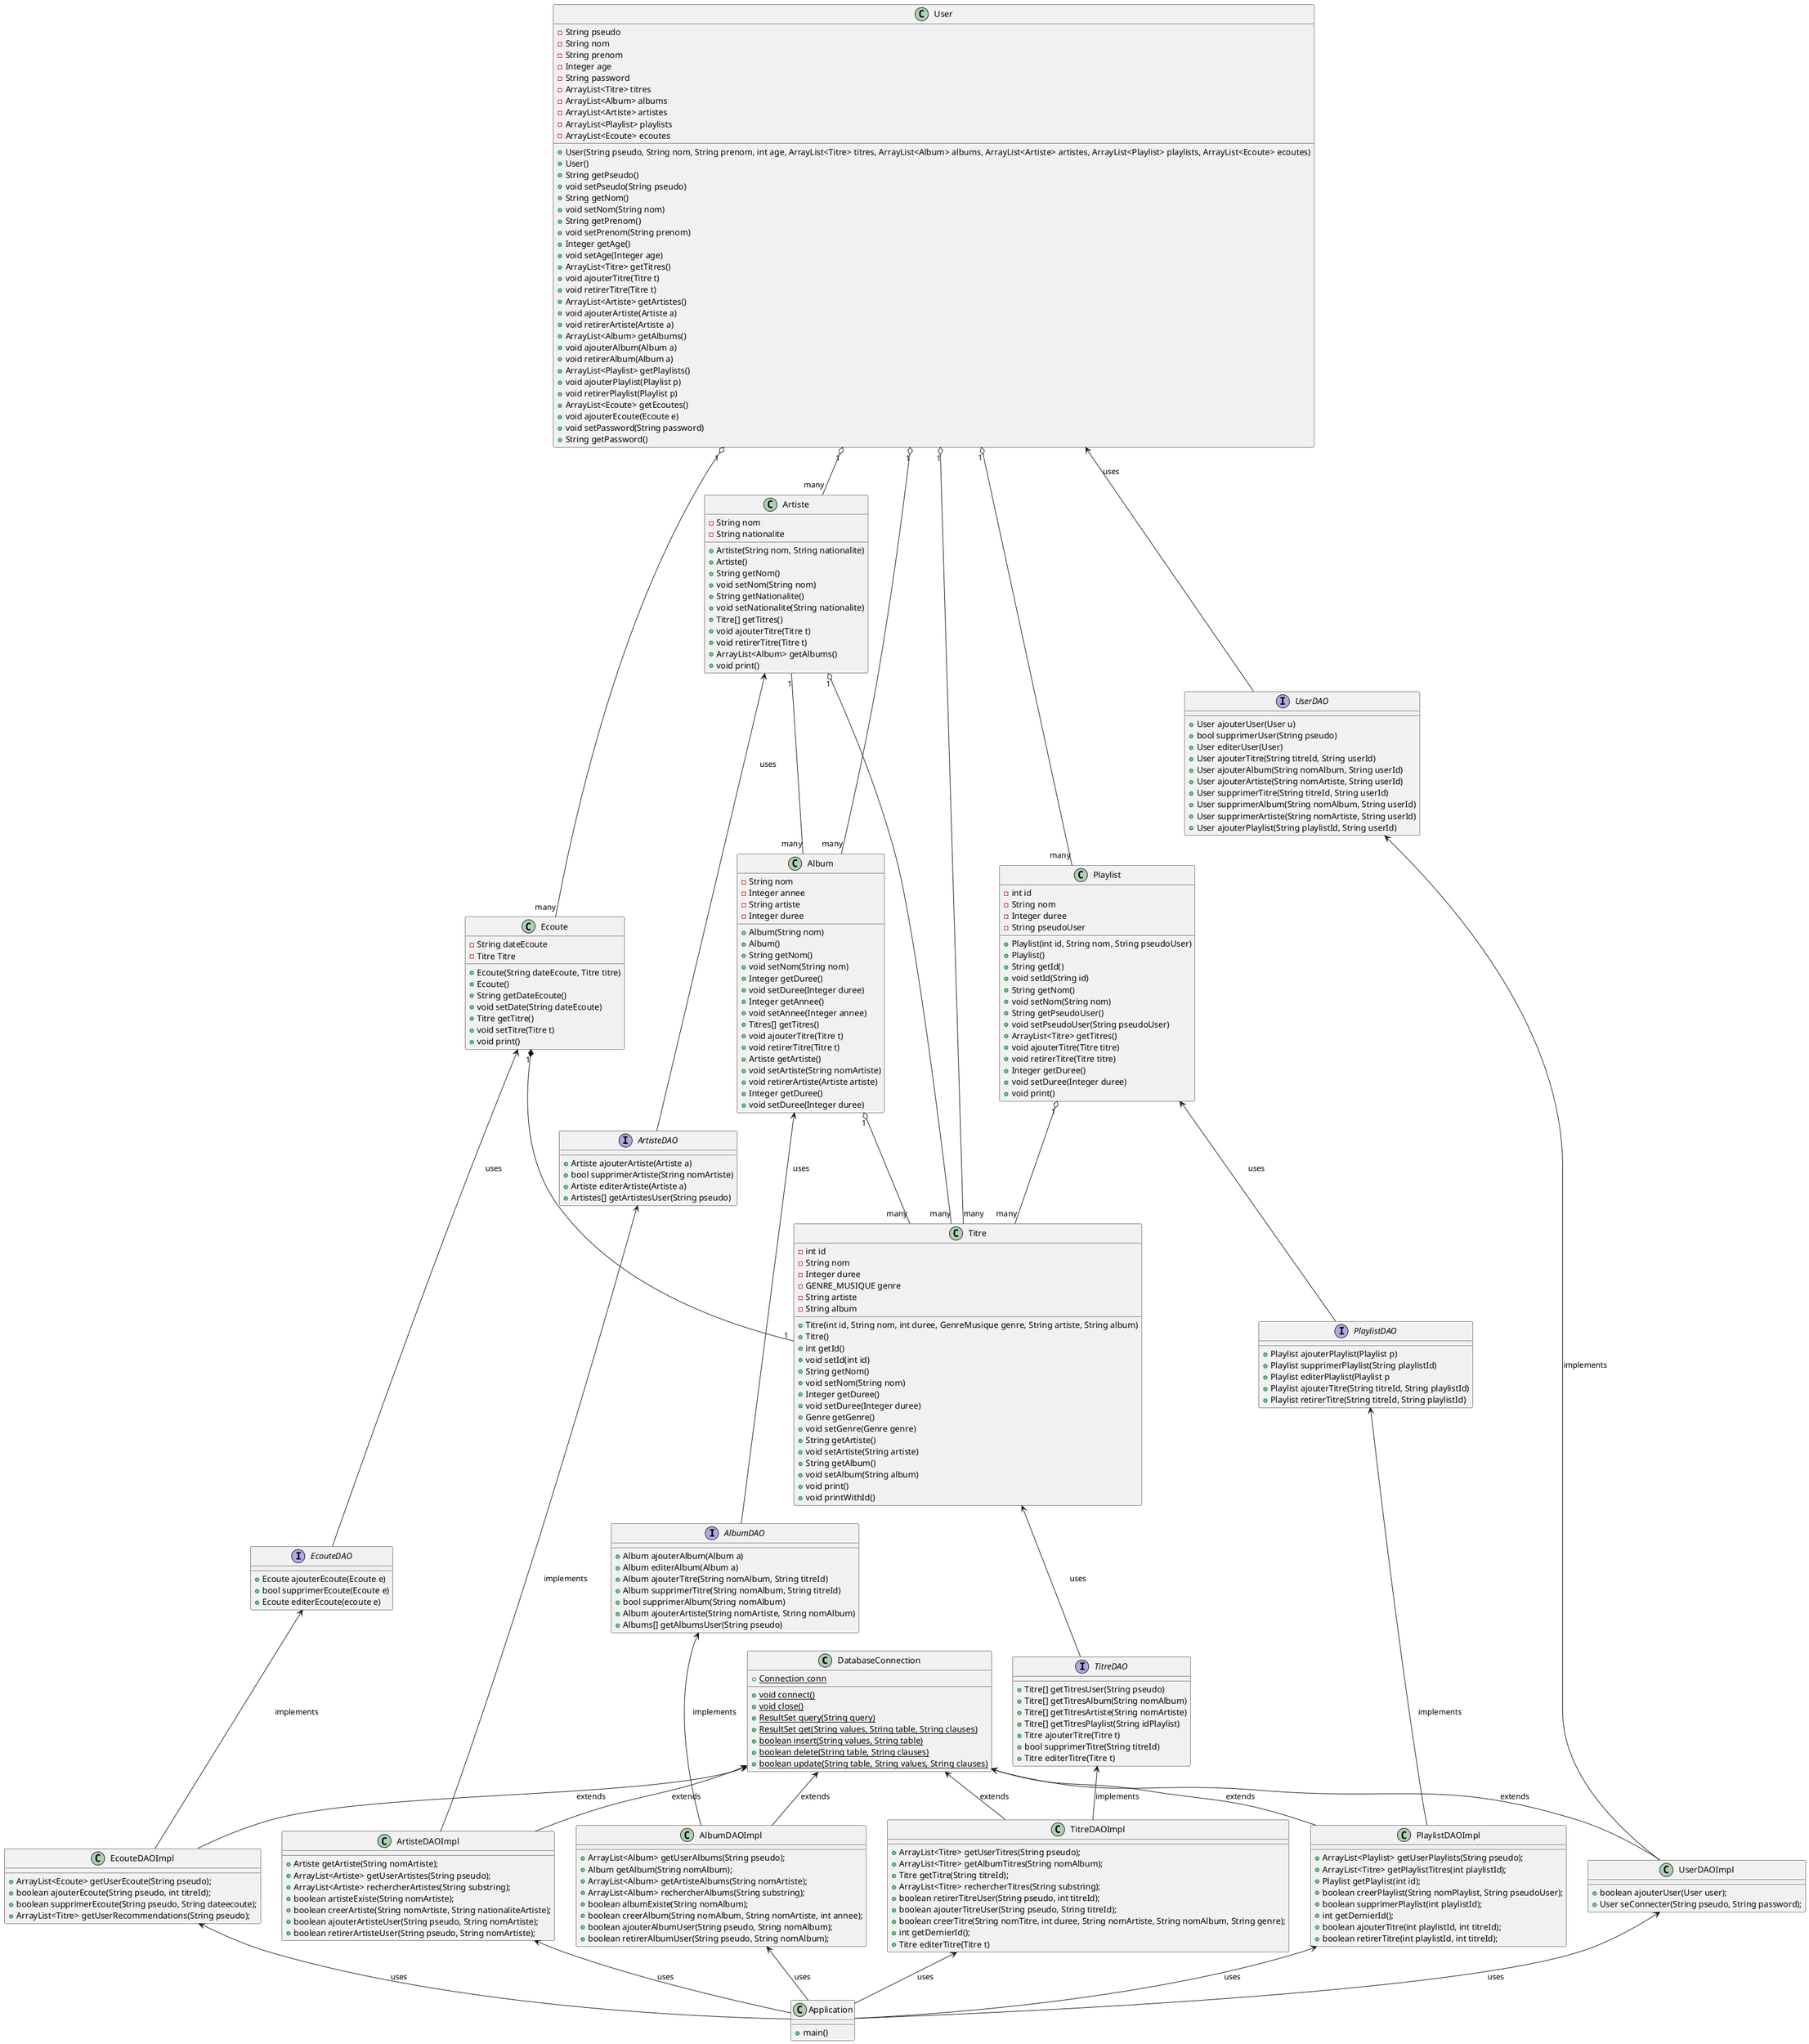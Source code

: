 @startuml
class DatabaseConnection {
    + {static} Connection conn
    + {static} void connect()
    + {static} void close()
    + {static} ResultSet query(String query)
    + {static} ResultSet get(String values, String table, String clauses)
    + {static} boolean insert(String values, String table)
    + {static} boolean delete(String table, String clauses)
    + {static} boolean update(String table, String values, String clauses)
}

class Titre {
    - int id
    - String nom
    - Integer duree
    - GENRE_MUSIQUE genre
    - String artiste
    - String album
    + Titre(int id, String nom, int duree, GenreMusique genre, String artiste, String album)
    + Titre()
    + int getId()
    + void setId(int id)
    + String getNom()
    + void setNom(String nom)
    + Integer getDuree()
    + void setDuree(Integer duree)
    + Genre getGenre()
    + void setGenre(Genre genre)
    + String getArtiste()
    + void setArtiste(String artiste)
    + String getAlbum()
    + void setAlbum(String album)
    + void print()
    + void printWithId()
}

class Album {
    - String nom
    - Integer annee
    - String artiste
    - Integer duree
    + Album(String nom)
    + Album()
    + String getNom()
    + void setNom(String nom)
    + Integer getDuree()
    + void setDuree(Integer duree)
    + Integer getAnnee()
    + void setAnnee(Integer annee)
    + Titres[] getTitres()
    + void ajouterTitre(Titre t)
    + void retirerTitre(Titre t)
    + Artiste getArtiste()
    + void setArtiste(String nomArtiste)
    + void retirerArtiste(Artiste artiste)
    + Integer getDuree()
    + void setDuree(Integer duree)
}

class Artiste {
    - String nom
    - String nationalite
    + Artiste(String nom, String nationalite)
    + Artiste()
    + String getNom()
    + void setNom(String nom)
    + String getNationalite()
    + void setNationalite(String nationalite)
    + Titre[] getTitres()
    + void ajouterTitre(Titre t)
    + void retirerTitre(Titre t)
    + ArrayList<Album> getAlbums()
    + void print()
}

class Playlist {
    - int id
    - String nom
    - Integer duree
    - String pseudoUser
    + Playlist(int id, String nom, String pseudoUser)
    + Playlist()
    + String getId()
    + void setId(String id)
    + String getNom()
    + void setNom(String nom)
    + String getPseudoUser()
    + void setPseudoUser(String pseudoUser)
    + ArrayList<Titre> getTitres()
    + void ajouterTitre(Titre titre)
    + void retirerTitre(Titre titre)
    + Integer getDuree()
    + void setDuree(Integer duree)
    + void print()
}

class User {
    - String pseudo
    - String nom
    - String prenom
    - Integer age
    - String password
    - ArrayList<Titre> titres
    - ArrayList<Album> albums
    - ArrayList<Artiste> artistes
    - ArrayList<Playlist> playlists
    - ArrayList<Ecoute> ecoutes
    + User(String pseudo, String nom, String prenom, int age, ArrayList<Titre> titres, ArrayList<Album> albums, ArrayList<Artiste> artistes, ArrayList<Playlist> playlists, ArrayList<Ecoute> ecoutes)
    + User()
    + String getPseudo()
    + void setPseudo(String pseudo)
    + String getNom()
    + void setNom(String nom)
    + String getPrenom()
    + void setPrenom(String prenom)
    + Integer getAge()
    + void setAge(Integer age)
    + ArrayList<Titre> getTitres()
    + void ajouterTitre(Titre t)
    + void retirerTitre(Titre t)
    + ArrayList<Artiste> getArtistes()
    + void ajouterArtiste(Artiste a)
    + void retirerArtiste(Artiste a)
    + ArrayList<Album> getAlbums()
    + void ajouterAlbum(Album a)
    + void retirerAlbum(Album a)
    + ArrayList<Playlist> getPlaylists()
    + void ajouterPlaylist(Playlist p)
    + void retirerPlaylist(Playlist p)
    + ArrayList<Ecoute> getEcoutes()
    + void ajouterEcoute(Ecoute e)
    + void setPassword(String password)
    + String getPassword()
}

class Ecoute {
    - String dateEcoute
    - Titre Titre
    + Ecoute(String dateEcoute, Titre titre)
    + Ecoute()
    + String getDateEcoute()
    + void setDate(String dateEcoute)
    + Titre getTitre()
    + void setTitre(Titre t)
    + void print()
}

interface TitreDAO {
    + Titre[] getTitresUser(String pseudo)
    + Titre[] getTitresAlbum(String nomAlbum)
    + Titre[] getTitresArtiste(String nomArtiste)
    + Titre[] getTitresPlaylist(String idPlaylist)
    + Titre ajouterTitre(Titre t)
    + bool supprimerTitre(String titreId)
    + Titre editerTitre(Titre t)
}

interface ArtisteDAO {
    + Artiste ajouterArtiste(Artiste a)
    + bool supprimerArtiste(String nomArtiste)
    + Artiste editerArtiste(Artiste a)
    + Artistes[] getArtistesUser(String pseudo)
}

interface AlbumDAO {
    + Album ajouterAlbum(Album a)
    + Album editerAlbum(Album a)
    + Album ajouterTitre(String nomAlbum, String titreId)
    + Album supprimerTitre(String nomAlbum, String titreId)
    + bool supprimerAlbum(String nomAlbum)
    + Album ajouterArtiste(String nomArtiste, String nomAlbum)
    + Albums[] getAlbumsUser(String pseudo)
}

interface PlaylistDAO {
    + Playlist ajouterPlaylist(Playlist p)
    + Playlist supprimerPlaylist(String playlistId)
    + Playlist editerPlaylist(Playlist p
    + Playlist ajouterTitre(String titreId, String playlistId)
    + Playlist retirerTitre(String titreId, String playlistId)
}

interface EcouteDAO {
    + Ecoute ajouterEcoute(Ecoute e)
    + bool supprimerEcoute(Ecoute e)
    + Ecoute editerEcoute(ecoute e)
}

interface UserDAO {
    + User ajouterUser(User u)
    + bool supprimerUser(String pseudo)
    + User editerUser(User)
    + User ajouterTitre(String titreId, String userId)
    + User ajouterAlbum(String nomAlbum, String userId)
    + User ajouterArtiste(String nomArtiste, String userId)
    + User supprimerTitre(String titreId, String userId)
    + User supprimerAlbum(String nomAlbum, String userId)
    + User supprimerArtiste(String nomArtiste, String userId)
    + User ajouterPlaylist(String playlistId, String userId)
}


class TitreDAOImpl {
    + ArrayList<Titre> getUserTitres(String pseudo);
    + ArrayList<Titre> getAlbumTitres(String nomAlbum);
    + Titre getTitre(String titreId);
    + ArrayList<Titre> rechercherTitres(String substring);
    + boolean retirerTitreUser(String pseudo, int titreId);
    + boolean ajouterTitreUser(String pseudo, String titreId);
    + boolean creerTitre(String nomTitre, int duree, String nomArtiste, String nomAlbum, String genre);
    + int getDernierId();
    + Titre editerTitre(Titre t)
}

class ArtisteDAOImpl {
    + Artiste getArtiste(String nomArtiste);
    +ArrayList<Artiste> getUserArtistes(String pseudo);
    + ArrayList<Artiste> rechercherArtistes(String substring);
    + boolean artisteExiste(String nomArtiste);
    + boolean creerArtiste(String nomArtiste, String nationaliteArtiste);
    + boolean ajouterArtisteUser(String pseudo, String nomArtiste);
    + boolean retirerArtisteUser(String pseudo, String nomArtiste);
}

class AlbumDAOImpl {
    + ArrayList<Album> getUserAlbums(String pseudo);
    + Album getAlbum(String nomAlbum);
    + ArrayList<Album> getArtisteAlbums(String nomArtiste);
    + ArrayList<Album> rechercherAlbums(String substring);
    + boolean albumExiste(String nomAlbum);
    + boolean creerAlbum(String nomAlbum, String nomArtiste, int annee);
    + boolean ajouterAlbumUser(String pseudo, String nomAlbum);
    + boolean retirerAlbumUser(String pseudo, String nomAlbum);
}

class PlaylistDAOImpl {
    + ArrayList<Playlist> getUserPlaylists(String pseudo);
    + ArrayList<Titre> getPlaylistTitres(int playlistId);
    + Playlist getPlaylist(int id);
    + boolean creerPlaylist(String nomPlaylist, String pseudoUser);
    + boolean supprimerPlaylist(int playlistId);
    + int getDernierId();
    + boolean ajouterTitre(int playlistId, int titreId);
    + boolean retirerTitre(int playlistId, int titreId);
}

class EcouteDAOImpl {
    + ArrayList<Ecoute> getUserEcoute(String pseudo);
    + boolean ajouterEcoute(String pseudo, int titreId);
    + boolean supprimerEcoute(String pseudo, String dateecoute);
    + ArrayList<Titre> getUserRecommendations(String pseudo);
}

class UserDAOImpl {
    + boolean ajouterUser(User user);
    + User seConnecter(String pseudo, String password);
}

class Application {
    + main()
}


Album "1" o-- "many" Titre
Artiste "1" o-- "many" Titre
User "1" o-- "many" Titre
User "1" o-- "many" Album
User "1" o-- "many" Artiste
User "1" o-- "many" Playlist
User "1" o-- "many" Ecoute
Playlist "1" o-- "many" Titre
Ecoute "1" *-- "1" Titre
Artiste "1" -- "many" Album

Titre <-- TitreDAO : uses
Artiste <-- ArtisteDAO : uses
Album <-- AlbumDAO : uses
Playlist <-- PlaylistDAO : uses
Ecoute <-- EcouteDAO : uses
User <-- UserDAO : uses

TitreDAO <-- TitreDAOImpl : implements
ArtisteDAO <-- ArtisteDAOImpl : implements
AlbumDAO <-- AlbumDAOImpl : implements
PlaylistDAO <-- PlaylistDAOImpl : implements
EcouteDAO <-- EcouteDAOImpl : implements
UserDAO <-- UserDAOImpl : implements

DatabaseConnection <-- TitreDAOImpl : extends
DatabaseConnection <-- ArtisteDAOImpl : extends
DatabaseConnection <-- AlbumDAOImpl : extends
DatabaseConnection <-- PlaylistDAOImpl : extends
DatabaseConnection <-- EcouteDAOImpl : extends
DatabaseConnection <-- UserDAOImpl : extends



TitreDAOImpl <-- Application : uses
ArtisteDAOImpl <-- Application : uses
AlbumDAOImpl <-- Application : uses
PlaylistDAOImpl <-- Application : uses
EcouteDAOImpl <-- Application : uses
UserDAOImpl <-- Application : uses



@enduml
